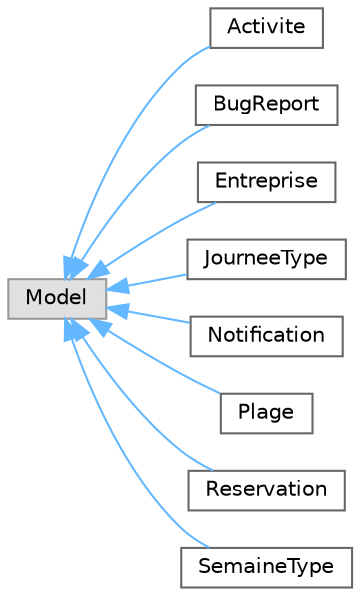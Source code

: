 digraph "Graphe hiérarchique des classes"
{
 // LATEX_PDF_SIZE
  bgcolor="transparent";
  edge [fontname=Helvetica,fontsize=10,labelfontname=Helvetica,labelfontsize=10];
  node [fontname=Helvetica,fontsize=10,shape=box,height=0.2,width=0.4];
  rankdir="LR";
  Node0 [id="Node000000",label="Model",height=0.2,width=0.4,color="grey60", fillcolor="#E0E0E0", style="filled",tooltip=" "];
  Node0 -> Node1 [id="edge19_Node000000_Node000001",dir="back",color="steelblue1",style="solid",tooltip=" "];
  Node1 [id="Node000001",label="Activite",height=0.2,width=0.4,color="grey40", fillcolor="white", style="filled",URL="$classApp_1_1Models_1_1Activite.html",tooltip="Represents an activity entity in the system."];
  Node0 -> Node2 [id="edge20_Node000000_Node000002",dir="back",color="steelblue1",style="solid",tooltip=" "];
  Node2 [id="Node000002",label="BugReport",height=0.2,width=0.4,color="grey40", fillcolor="white", style="filled",URL="$classApp_1_1Models_1_1BugReport.html",tooltip=" "];
  Node0 -> Node3 [id="edge21_Node000000_Node000003",dir="back",color="steelblue1",style="solid",tooltip=" "];
  Node3 [id="Node000003",label="Entreprise",height=0.2,width=0.4,color="grey40", fillcolor="white", style="filled",URL="$classApp_1_1Models_1_1Entreprise.html",tooltip="Represents a company entity in the system."];
  Node0 -> Node4 [id="edge22_Node000000_Node000004",dir="back",color="steelblue1",style="solid",tooltip=" "];
  Node4 [id="Node000004",label="JourneeType",height=0.2,width=0.4,color="grey40", fillcolor="white", style="filled",URL="$classApp_1_1Models_1_1JourneeType.html",tooltip="Represents a type of day schedule."];
  Node0 -> Node5 [id="edge23_Node000000_Node000005",dir="back",color="steelblue1",style="solid",tooltip=" "];
  Node5 [id="Node000005",label="Notification",height=0.2,width=0.4,color="grey40", fillcolor="white", style="filled",URL="$classApp_1_1Models_1_1Notification.html",tooltip="Represents a notification related to a reservation."];
  Node0 -> Node6 [id="edge24_Node000000_Node000006",dir="back",color="steelblue1",style="solid",tooltip=" "];
  Node6 [id="Node000006",label="Plage",height=0.2,width=0.4,color="grey40", fillcolor="white", style="filled",URL="$classApp_1_1Models_1_1Plage.html",tooltip="Represents a time slot."];
  Node0 -> Node7 [id="edge25_Node000000_Node000007",dir="back",color="steelblue1",style="solid",tooltip=" "];
  Node7 [id="Node000007",label="Reservation",height=0.2,width=0.4,color="grey40", fillcolor="white", style="filled",URL="$classApp_1_1Models_1_1Reservation.html",tooltip="Represents a reservation made by a user."];
  Node0 -> Node8 [id="edge26_Node000000_Node000008",dir="back",color="steelblue1",style="solid",tooltip=" "];
  Node8 [id="Node000008",label="SemaineType",height=0.2,width=0.4,color="grey40", fillcolor="white", style="filled",URL="$classApp_1_1Models_1_1SemaineType.html",tooltip="Represents a week schedule type."];
}

